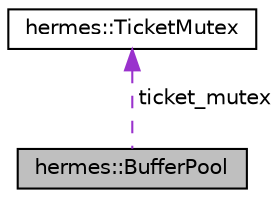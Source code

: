 digraph "hermes::BufferPool"
{
 // LATEX_PDF_SIZE
  edge [fontname="Helvetica",fontsize="10",labelfontname="Helvetica",labelfontsize="10"];
  node [fontname="Helvetica",fontsize="10",shape=record];
  Node1 [label="hermes::BufferPool",height=0.2,width=0.4,color="black", fillcolor="grey75", style="filled", fontcolor="black",tooltip=" "];
  Node2 -> Node1 [dir="back",color="darkorchid3",fontsize="10",style="dashed",label=" ticket_mutex" ,fontname="Helvetica"];
  Node2 [label="hermes::TicketMutex",height=0.2,width=0.4,color="black", fillcolor="white", style="filled",URL="$structhermes_1_1_ticket_mutex.html",tooltip=" "];
}
